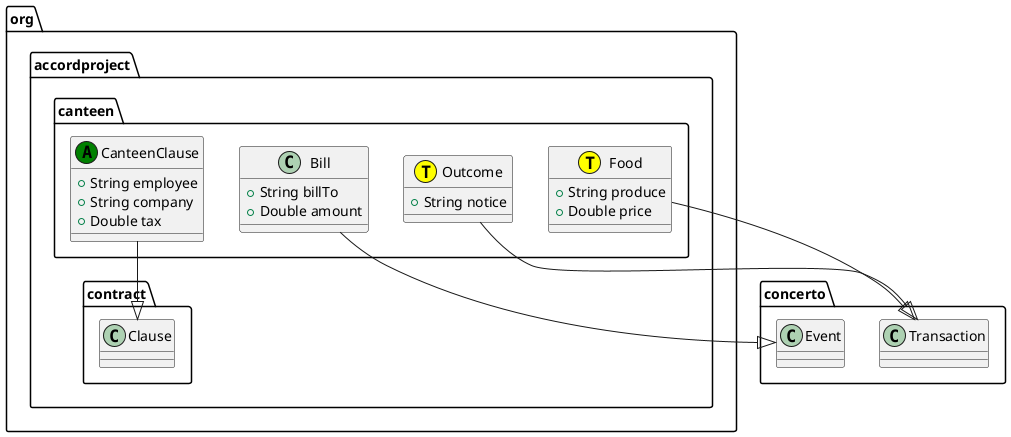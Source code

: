 @startuml
class org.accordproject.canteen.Food << (T,yellow) >> {
   + String produce
   + Double price
}
org.accordproject.canteen.Food --|> concerto.Transaction
class org.accordproject.canteen.Outcome << (T,yellow) >> {
   + String notice
}
org.accordproject.canteen.Outcome --|> concerto.Transaction
class org.accordproject.canteen.Bill {
   + String billTo
   + Double amount
}
org.accordproject.canteen.Bill --|> concerto.Event
class org.accordproject.canteen.CanteenClause << (A,green) >> {
   + String employee
   + String company
   + Double tax
}
org.accordproject.canteen.CanteenClause --|> org.accordproject.contract.Clause
@enduml
